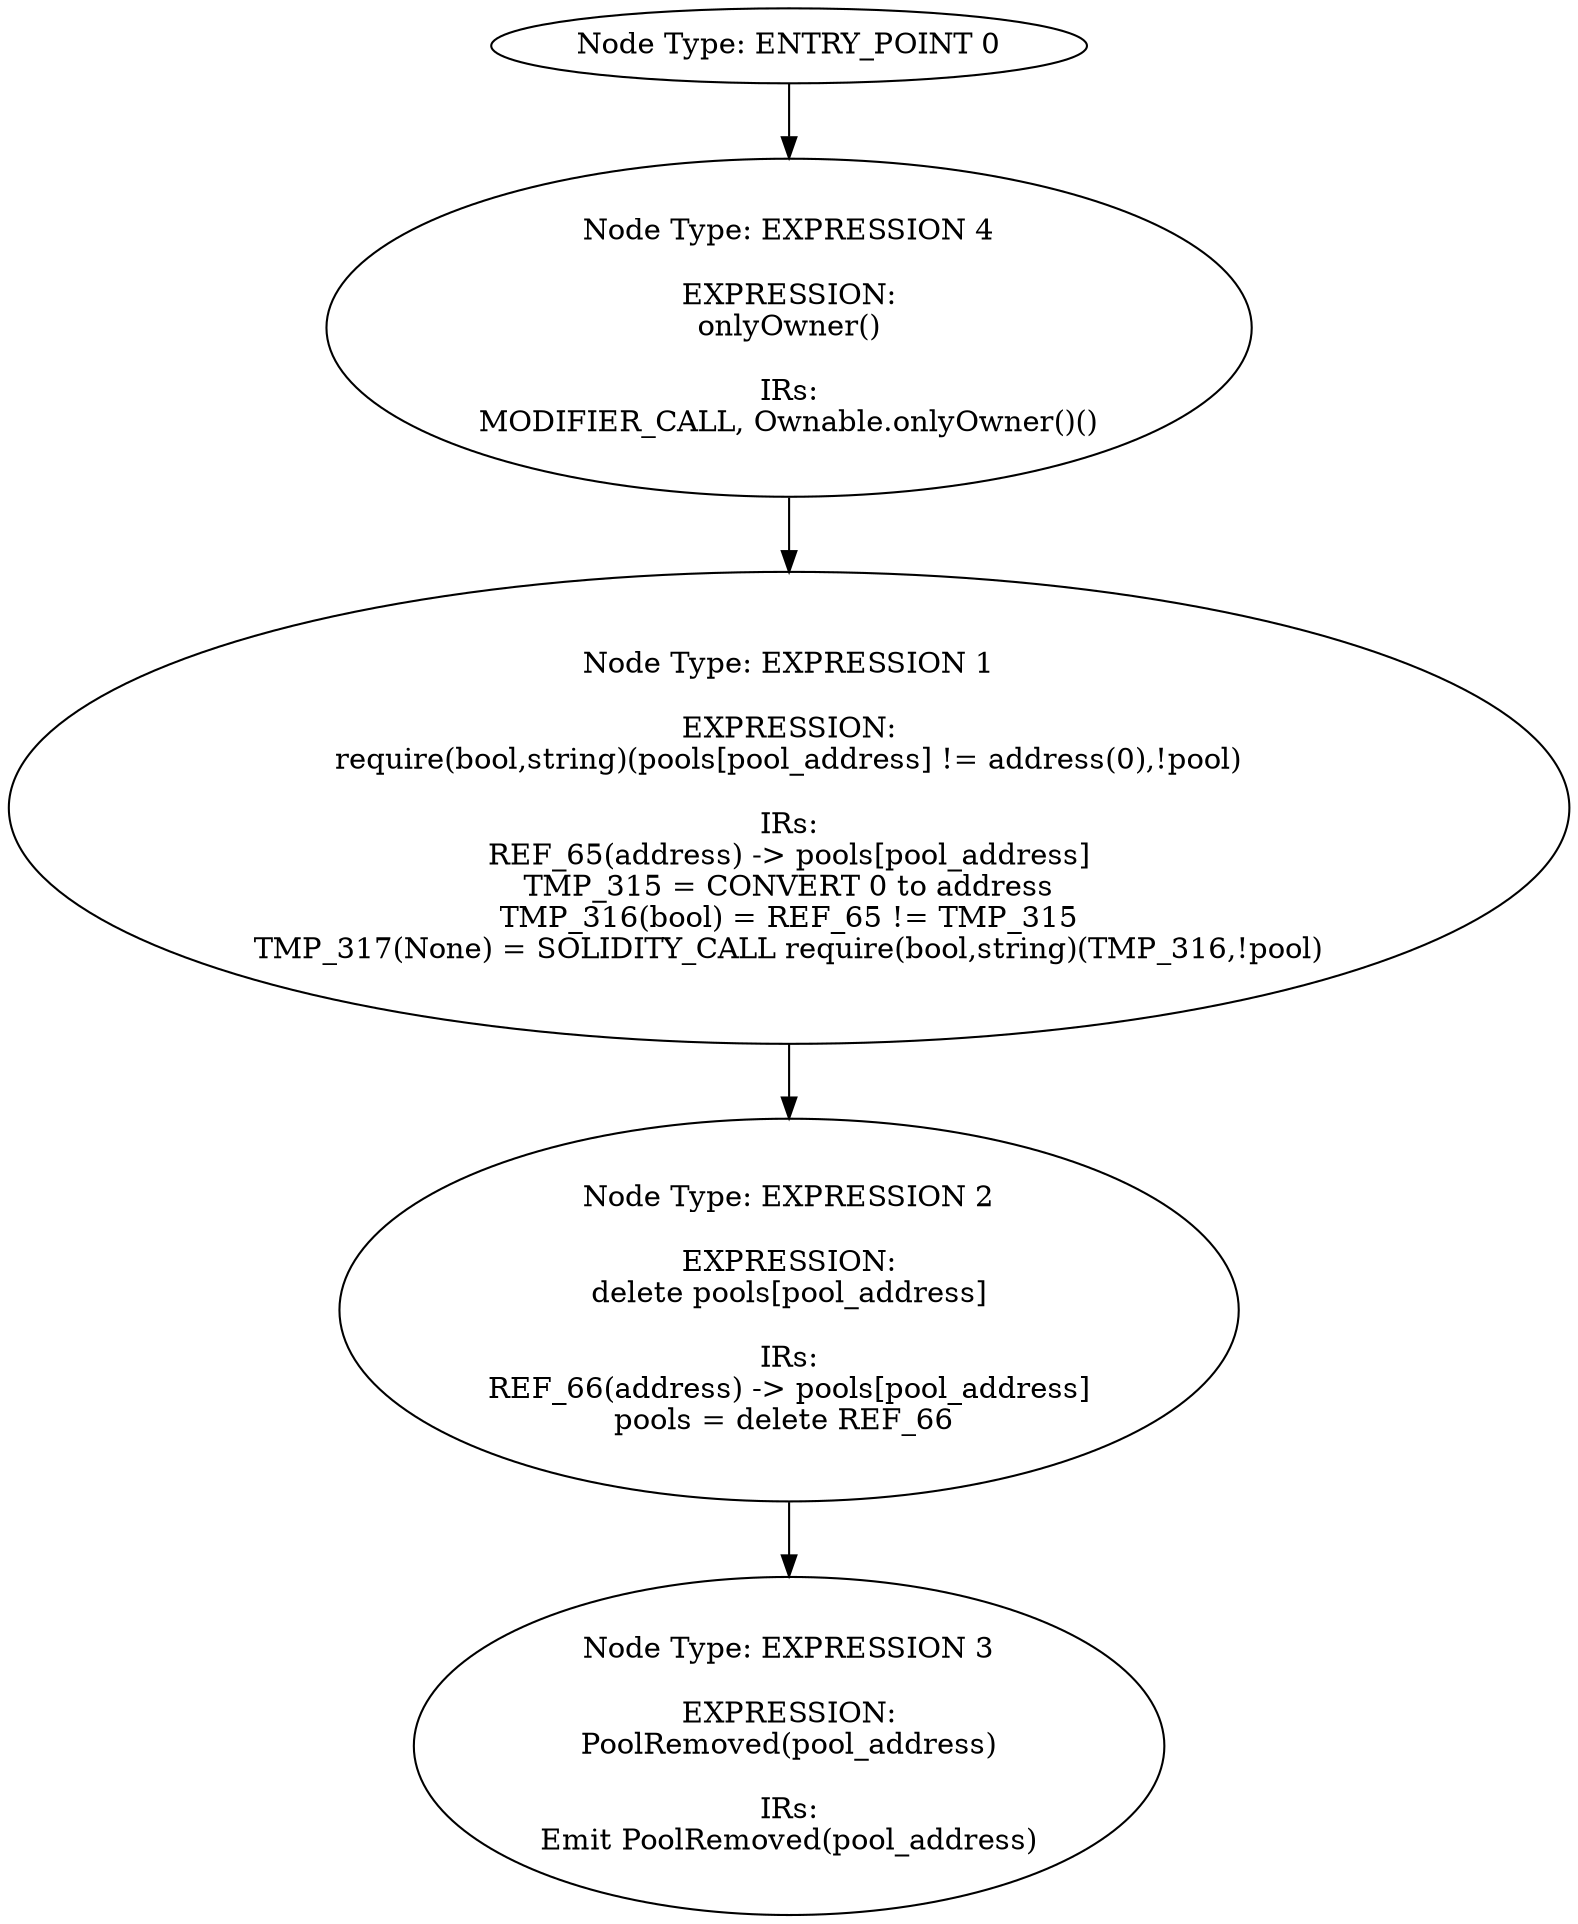 digraph{
0[label="Node Type: ENTRY_POINT 0
"];
0->4;
1[label="Node Type: EXPRESSION 1

EXPRESSION:
require(bool,string)(pools[pool_address] != address(0),!pool)

IRs:
REF_65(address) -> pools[pool_address]
TMP_315 = CONVERT 0 to address
TMP_316(bool) = REF_65 != TMP_315
TMP_317(None) = SOLIDITY_CALL require(bool,string)(TMP_316,!pool)"];
1->2;
2[label="Node Type: EXPRESSION 2

EXPRESSION:
delete pools[pool_address]

IRs:
REF_66(address) -> pools[pool_address]
pools = delete REF_66 "];
2->3;
3[label="Node Type: EXPRESSION 3

EXPRESSION:
PoolRemoved(pool_address)

IRs:
Emit PoolRemoved(pool_address)"];
4[label="Node Type: EXPRESSION 4

EXPRESSION:
onlyOwner()

IRs:
MODIFIER_CALL, Ownable.onlyOwner()()"];
4->1;
}
